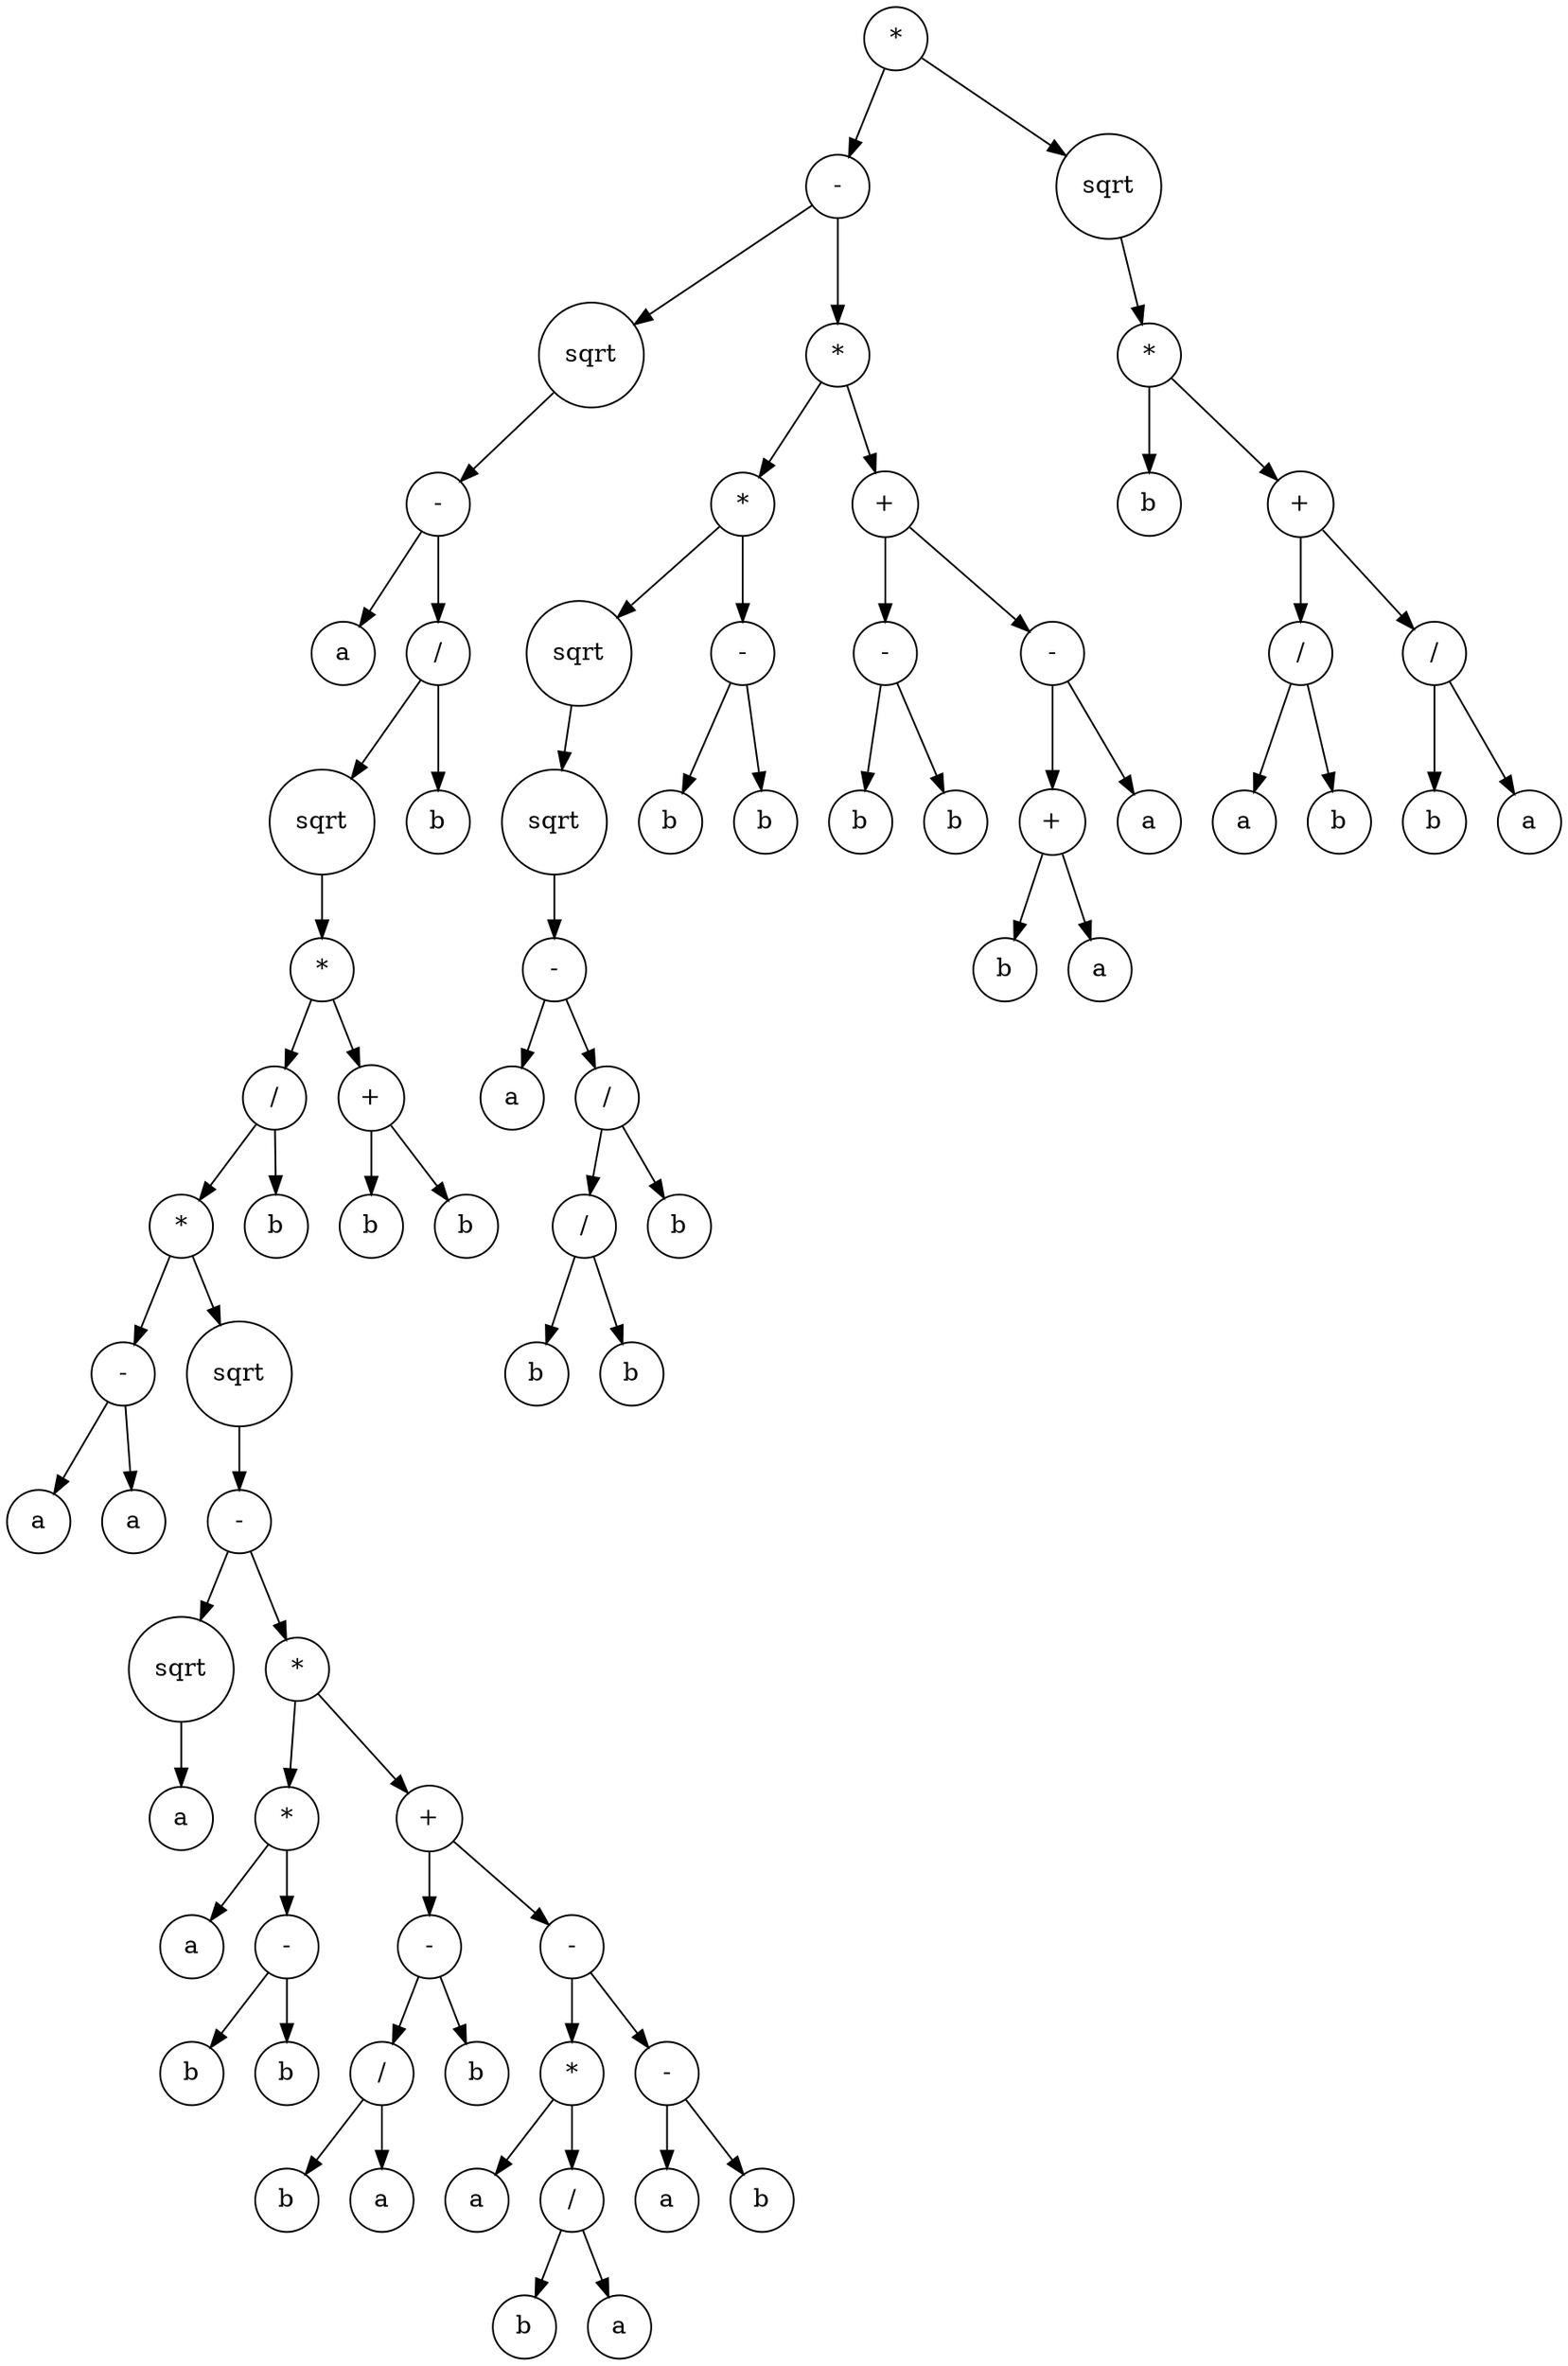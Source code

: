 digraph g {
graph [ordering=out];
node [shape=circle];
n[label = "*"];
n0[label = "-"];
n00[label = "sqrt"];
n000[label = "-"];
n0000[label = "a"];
n000 -> n0000;
n0001[label = "/"];
n00010[label = "sqrt"];
n000100[label = "*"];
n0001000[label = "/"];
n00010000[label = "*"];
n000100000[label = "-"];
n0001000000[label = "a"];
n000100000 -> n0001000000;
n0001000001[label = "a"];
n000100000 -> n0001000001;
n00010000 -> n000100000;
n000100001[label = "sqrt"];
n0001000010[label = "-"];
n00010000100[label = "sqrt"];
n000100001000[label = "a"];
n00010000100 -> n000100001000;
n0001000010 -> n00010000100;
n00010000101[label = "*"];
n000100001010[label = "*"];
n0001000010100[label = "a"];
n000100001010 -> n0001000010100;
n0001000010101[label = "-"];
n00010000101010[label = "b"];
n0001000010101 -> n00010000101010;
n00010000101011[label = "b"];
n0001000010101 -> n00010000101011;
n000100001010 -> n0001000010101;
n00010000101 -> n000100001010;
n000100001011[label = "+"];
n0001000010110[label = "-"];
n00010000101100[label = "/"];
n000100001011000[label = "b"];
n00010000101100 -> n000100001011000;
n000100001011001[label = "a"];
n00010000101100 -> n000100001011001;
n0001000010110 -> n00010000101100;
n00010000101101[label = "b"];
n0001000010110 -> n00010000101101;
n000100001011 -> n0001000010110;
n0001000010111[label = "-"];
n00010000101110[label = "*"];
n000100001011100[label = "a"];
n00010000101110 -> n000100001011100;
n000100001011101[label = "/"];
n0001000010111010[label = "b"];
n000100001011101 -> n0001000010111010;
n0001000010111011[label = "a"];
n000100001011101 -> n0001000010111011;
n00010000101110 -> n000100001011101;
n0001000010111 -> n00010000101110;
n00010000101111[label = "-"];
n000100001011110[label = "a"];
n00010000101111 -> n000100001011110;
n000100001011111[label = "b"];
n00010000101111 -> n000100001011111;
n0001000010111 -> n00010000101111;
n000100001011 -> n0001000010111;
n00010000101 -> n000100001011;
n0001000010 -> n00010000101;
n000100001 -> n0001000010;
n00010000 -> n000100001;
n0001000 -> n00010000;
n00010001[label = "b"];
n0001000 -> n00010001;
n000100 -> n0001000;
n0001001[label = "+"];
n00010010[label = "b"];
n0001001 -> n00010010;
n00010011[label = "b"];
n0001001 -> n00010011;
n000100 -> n0001001;
n00010 -> n000100;
n0001 -> n00010;
n00011[label = "b"];
n0001 -> n00011;
n000 -> n0001;
n00 -> n000;
n0 -> n00;
n01[label = "*"];
n010[label = "*"];
n0100[label = "sqrt"];
n01000[label = "sqrt"];
n010000[label = "-"];
n0100000[label = "a"];
n010000 -> n0100000;
n0100001[label = "/"];
n01000010[label = "/"];
n010000100[label = "b"];
n01000010 -> n010000100;
n010000101[label = "b"];
n01000010 -> n010000101;
n0100001 -> n01000010;
n01000011[label = "b"];
n0100001 -> n01000011;
n010000 -> n0100001;
n01000 -> n010000;
n0100 -> n01000;
n010 -> n0100;
n0101[label = "-"];
n01010[label = "b"];
n0101 -> n01010;
n01011[label = "b"];
n0101 -> n01011;
n010 -> n0101;
n01 -> n010;
n011[label = "+"];
n0110[label = "-"];
n01100[label = "b"];
n0110 -> n01100;
n01101[label = "b"];
n0110 -> n01101;
n011 -> n0110;
n0111[label = "-"];
n01110[label = "+"];
n011100[label = "b"];
n01110 -> n011100;
n011101[label = "a"];
n01110 -> n011101;
n0111 -> n01110;
n01111[label = "a"];
n0111 -> n01111;
n011 -> n0111;
n01 -> n011;
n0 -> n01;
n -> n0;
n1[label = "sqrt"];
n10[label = "*"];
n100[label = "b"];
n10 -> n100;
n101[label = "+"];
n1010[label = "/"];
n10100[label = "a"];
n1010 -> n10100;
n10101[label = "b"];
n1010 -> n10101;
n101 -> n1010;
n1011[label = "/"];
n10110[label = "b"];
n1011 -> n10110;
n10111[label = "a"];
n1011 -> n10111;
n101 -> n1011;
n10 -> n101;
n1 -> n10;
n -> n1;
}
